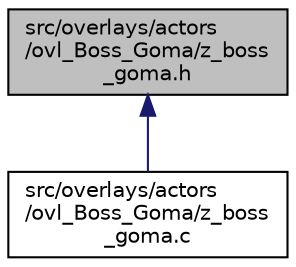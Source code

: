 digraph "src/overlays/actors/ovl_Boss_Goma/z_boss_goma.h"
{
 // LATEX_PDF_SIZE
  edge [fontname="Helvetica",fontsize="10",labelfontname="Helvetica",labelfontsize="10"];
  node [fontname="Helvetica",fontsize="10",shape=record];
  Node1 [label="src/overlays/actors\l/ovl_Boss_Goma/z_boss\l_goma.h",height=0.2,width=0.4,color="black", fillcolor="grey75", style="filled", fontcolor="black",tooltip=" "];
  Node1 -> Node2 [dir="back",color="midnightblue",fontsize="10",style="solid",fontname="Helvetica"];
  Node2 [label="src/overlays/actors\l/ovl_Boss_Goma/z_boss\l_goma.c",height=0.2,width=0.4,color="black", fillcolor="white", style="filled",URL="$d8/df0/z__boss__goma_8c.html",tooltip=" "];
}

